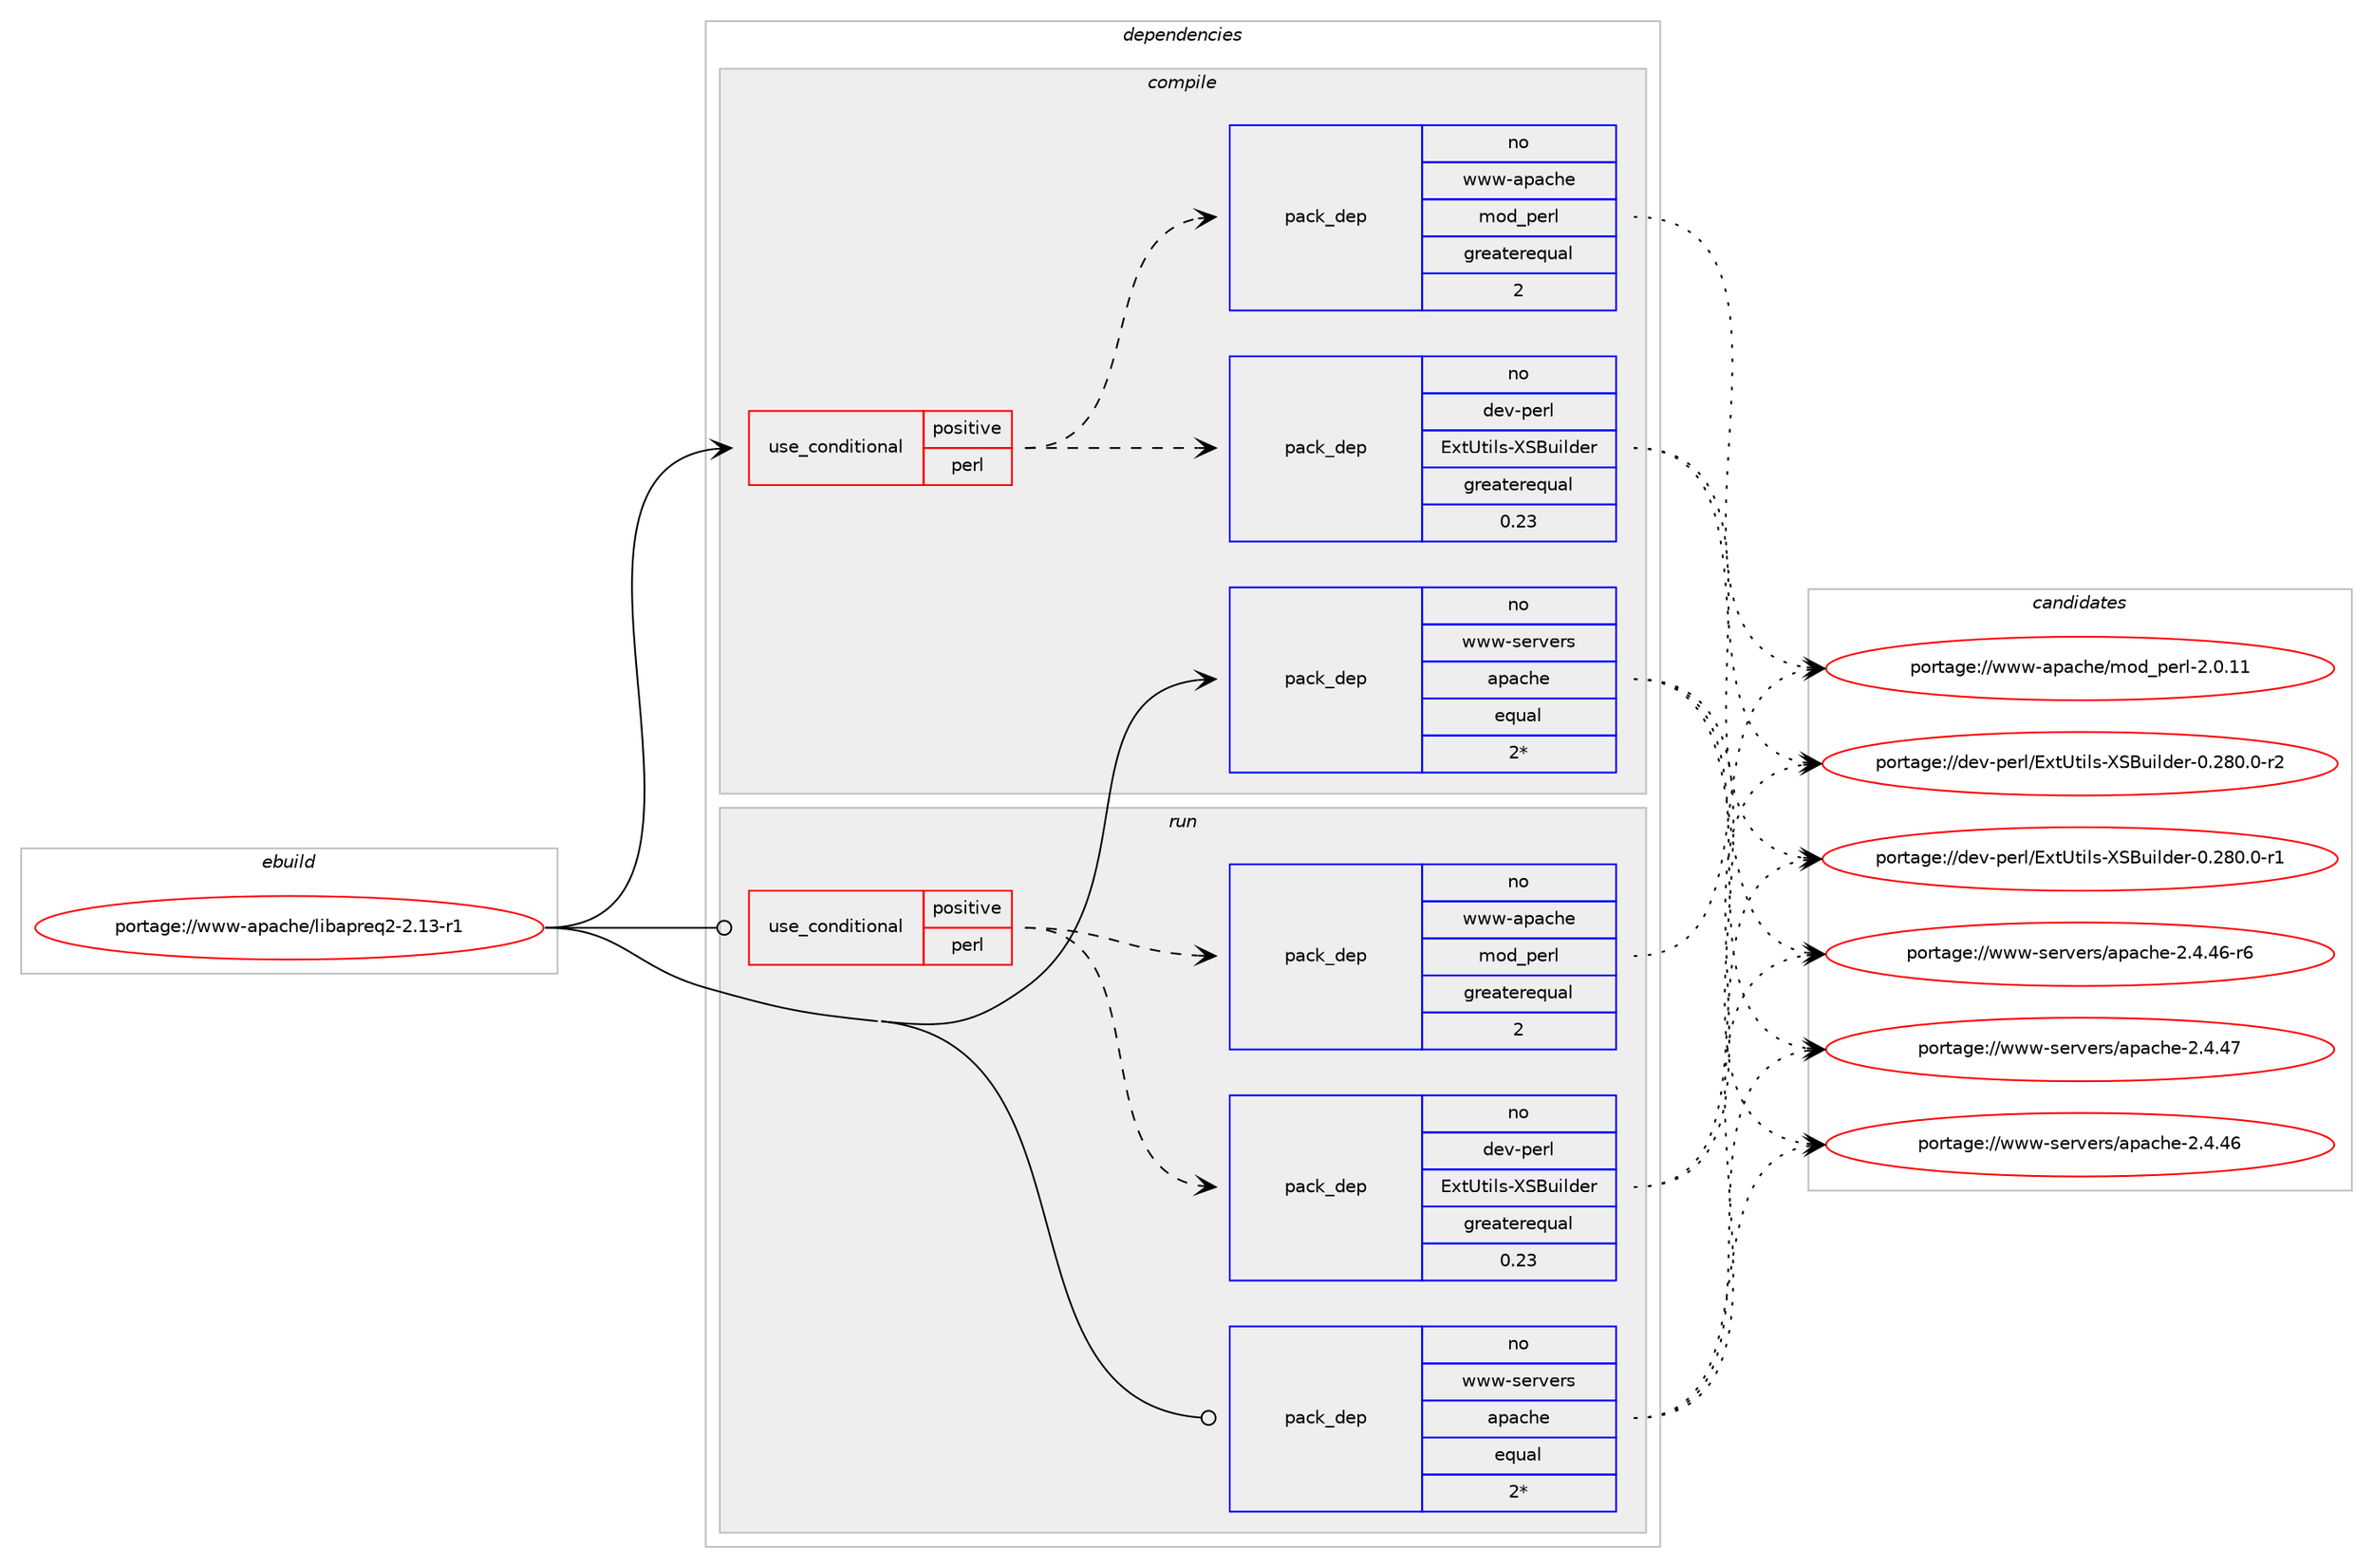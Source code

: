 digraph prolog {

# *************
# Graph options
# *************

newrank=true;
concentrate=true;
compound=true;
graph [rankdir=LR,fontname=Helvetica,fontsize=10,ranksep=1.5];#, ranksep=2.5, nodesep=0.2];
edge  [arrowhead=vee];
node  [fontname=Helvetica,fontsize=10];

# **********
# The ebuild
# **********

subgraph cluster_leftcol {
color=gray;
rank=same;
label=<<i>ebuild</i>>;
id [label="portage://www-apache/libapreq2-2.13-r1", color=red, width=4, href="../www-apache/libapreq2-2.13-r1.svg"];
}

# ****************
# The dependencies
# ****************

subgraph cluster_midcol {
color=gray;
label=<<i>dependencies</i>>;
subgraph cluster_compile {
fillcolor="#eeeeee";
style=filled;
label=<<i>compile</i>>;
subgraph cond371 {
dependency755 [label=<<TABLE BORDER="0" CELLBORDER="1" CELLSPACING="0" CELLPADDING="4"><TR><TD ROWSPAN="3" CELLPADDING="10">use_conditional</TD></TR><TR><TD>positive</TD></TR><TR><TD>perl</TD></TR></TABLE>>, shape=none, color=red];
subgraph pack350 {
dependency756 [label=<<TABLE BORDER="0" CELLBORDER="1" CELLSPACING="0" CELLPADDING="4" WIDTH="220"><TR><TD ROWSPAN="6" CELLPADDING="30">pack_dep</TD></TR><TR><TD WIDTH="110">no</TD></TR><TR><TD>dev-perl</TD></TR><TR><TD>ExtUtils-XSBuilder</TD></TR><TR><TD>greaterequal</TD></TR><TR><TD>0.23</TD></TR></TABLE>>, shape=none, color=blue];
}
dependency755:e -> dependency756:w [weight=20,style="dashed",arrowhead="vee"];
# *** BEGIN UNKNOWN DEPENDENCY TYPE (TODO) ***
# dependency755 -> package_dependency(portage://www-apache/libapreq2-2.13-r1,install,no,virtual,perl-version,none,[,,],[],[])
# *** END UNKNOWN DEPENDENCY TYPE (TODO) ***

subgraph pack351 {
dependency757 [label=<<TABLE BORDER="0" CELLBORDER="1" CELLSPACING="0" CELLPADDING="4" WIDTH="220"><TR><TD ROWSPAN="6" CELLPADDING="30">pack_dep</TD></TR><TR><TD WIDTH="110">no</TD></TR><TR><TD>www-apache</TD></TR><TR><TD>mod_perl</TD></TR><TR><TD>greaterequal</TD></TR><TR><TD>2</TD></TR></TABLE>>, shape=none, color=blue];
}
dependency755:e -> dependency757:w [weight=20,style="dashed",arrowhead="vee"];
}
id:e -> dependency755:w [weight=20,style="solid",arrowhead="vee"];
# *** BEGIN UNKNOWN DEPENDENCY TYPE (TODO) ***
# id -> package_dependency(portage://www-apache/libapreq2-2.13-r1,install,no,dev-lang,perl,none,[,,],any_same_slot,[use(disable(build),negative)])
# *** END UNKNOWN DEPENDENCY TYPE (TODO) ***

subgraph pack352 {
dependency758 [label=<<TABLE BORDER="0" CELLBORDER="1" CELLSPACING="0" CELLPADDING="4" WIDTH="220"><TR><TD ROWSPAN="6" CELLPADDING="30">pack_dep</TD></TR><TR><TD WIDTH="110">no</TD></TR><TR><TD>www-servers</TD></TR><TR><TD>apache</TD></TR><TR><TD>equal</TD></TR><TR><TD>2*</TD></TR></TABLE>>, shape=none, color=blue];
}
id:e -> dependency758:w [weight=20,style="solid",arrowhead="vee"];
}
subgraph cluster_compileandrun {
fillcolor="#eeeeee";
style=filled;
label=<<i>compile and run</i>>;
}
subgraph cluster_run {
fillcolor="#eeeeee";
style=filled;
label=<<i>run</i>>;
subgraph cond372 {
dependency759 [label=<<TABLE BORDER="0" CELLBORDER="1" CELLSPACING="0" CELLPADDING="4"><TR><TD ROWSPAN="3" CELLPADDING="10">use_conditional</TD></TR><TR><TD>positive</TD></TR><TR><TD>perl</TD></TR></TABLE>>, shape=none, color=red];
subgraph pack353 {
dependency760 [label=<<TABLE BORDER="0" CELLBORDER="1" CELLSPACING="0" CELLPADDING="4" WIDTH="220"><TR><TD ROWSPAN="6" CELLPADDING="30">pack_dep</TD></TR><TR><TD WIDTH="110">no</TD></TR><TR><TD>dev-perl</TD></TR><TR><TD>ExtUtils-XSBuilder</TD></TR><TR><TD>greaterequal</TD></TR><TR><TD>0.23</TD></TR></TABLE>>, shape=none, color=blue];
}
dependency759:e -> dependency760:w [weight=20,style="dashed",arrowhead="vee"];
# *** BEGIN UNKNOWN DEPENDENCY TYPE (TODO) ***
# dependency759 -> package_dependency(portage://www-apache/libapreq2-2.13-r1,run,no,virtual,perl-version,none,[,,],[],[])
# *** END UNKNOWN DEPENDENCY TYPE (TODO) ***

subgraph pack354 {
dependency761 [label=<<TABLE BORDER="0" CELLBORDER="1" CELLSPACING="0" CELLPADDING="4" WIDTH="220"><TR><TD ROWSPAN="6" CELLPADDING="30">pack_dep</TD></TR><TR><TD WIDTH="110">no</TD></TR><TR><TD>www-apache</TD></TR><TR><TD>mod_perl</TD></TR><TR><TD>greaterequal</TD></TR><TR><TD>2</TD></TR></TABLE>>, shape=none, color=blue];
}
dependency759:e -> dependency761:w [weight=20,style="dashed",arrowhead="vee"];
}
id:e -> dependency759:w [weight=20,style="solid",arrowhead="odot"];
# *** BEGIN UNKNOWN DEPENDENCY TYPE (TODO) ***
# id -> package_dependency(portage://www-apache/libapreq2-2.13-r1,run,no,dev-lang,perl,none,[,,],any_same_slot,[use(disable(build),negative)])
# *** END UNKNOWN DEPENDENCY TYPE (TODO) ***

subgraph pack355 {
dependency762 [label=<<TABLE BORDER="0" CELLBORDER="1" CELLSPACING="0" CELLPADDING="4" WIDTH="220"><TR><TD ROWSPAN="6" CELLPADDING="30">pack_dep</TD></TR><TR><TD WIDTH="110">no</TD></TR><TR><TD>www-servers</TD></TR><TR><TD>apache</TD></TR><TR><TD>equal</TD></TR><TR><TD>2*</TD></TR></TABLE>>, shape=none, color=blue];
}
id:e -> dependency762:w [weight=20,style="solid",arrowhead="odot"];
}
}

# **************
# The candidates
# **************

subgraph cluster_choices {
rank=same;
color=gray;
label=<<i>candidates</i>>;

subgraph choice350 {
color=black;
nodesep=1;
choice100101118451121011141084769120116851161051081154588836611710510810010111445484650564846484511449 [label="portage://dev-perl/ExtUtils-XSBuilder-0.280.0-r1", color=red, width=4,href="../dev-perl/ExtUtils-XSBuilder-0.280.0-r1.svg"];
choice100101118451121011141084769120116851161051081154588836611710510810010111445484650564846484511450 [label="portage://dev-perl/ExtUtils-XSBuilder-0.280.0-r2", color=red, width=4,href="../dev-perl/ExtUtils-XSBuilder-0.280.0-r2.svg"];
dependency756:e -> choice100101118451121011141084769120116851161051081154588836611710510810010111445484650564846484511449:w [style=dotted,weight="100"];
dependency756:e -> choice100101118451121011141084769120116851161051081154588836611710510810010111445484650564846484511450:w [style=dotted,weight="100"];
}
subgraph choice351 {
color=black;
nodesep=1;
choice11911911945971129799104101471091111009511210111410845504648464949 [label="portage://www-apache/mod_perl-2.0.11", color=red, width=4,href="../www-apache/mod_perl-2.0.11.svg"];
dependency757:e -> choice11911911945971129799104101471091111009511210111410845504648464949:w [style=dotted,weight="100"];
}
subgraph choice352 {
color=black;
nodesep=1;
choice119119119451151011141181011141154797112979910410145504652465254 [label="portage://www-servers/apache-2.4.46", color=red, width=4,href="../www-servers/apache-2.4.46.svg"];
choice1191191194511510111411810111411547971129799104101455046524652544511454 [label="portage://www-servers/apache-2.4.46-r6", color=red, width=4,href="../www-servers/apache-2.4.46-r6.svg"];
choice119119119451151011141181011141154797112979910410145504652465255 [label="portage://www-servers/apache-2.4.47", color=red, width=4,href="../www-servers/apache-2.4.47.svg"];
dependency758:e -> choice119119119451151011141181011141154797112979910410145504652465254:w [style=dotted,weight="100"];
dependency758:e -> choice1191191194511510111411810111411547971129799104101455046524652544511454:w [style=dotted,weight="100"];
dependency758:e -> choice119119119451151011141181011141154797112979910410145504652465255:w [style=dotted,weight="100"];
}
subgraph choice353 {
color=black;
nodesep=1;
choice100101118451121011141084769120116851161051081154588836611710510810010111445484650564846484511449 [label="portage://dev-perl/ExtUtils-XSBuilder-0.280.0-r1", color=red, width=4,href="../dev-perl/ExtUtils-XSBuilder-0.280.0-r1.svg"];
choice100101118451121011141084769120116851161051081154588836611710510810010111445484650564846484511450 [label="portage://dev-perl/ExtUtils-XSBuilder-0.280.0-r2", color=red, width=4,href="../dev-perl/ExtUtils-XSBuilder-0.280.0-r2.svg"];
dependency760:e -> choice100101118451121011141084769120116851161051081154588836611710510810010111445484650564846484511449:w [style=dotted,weight="100"];
dependency760:e -> choice100101118451121011141084769120116851161051081154588836611710510810010111445484650564846484511450:w [style=dotted,weight="100"];
}
subgraph choice354 {
color=black;
nodesep=1;
choice11911911945971129799104101471091111009511210111410845504648464949 [label="portage://www-apache/mod_perl-2.0.11", color=red, width=4,href="../www-apache/mod_perl-2.0.11.svg"];
dependency761:e -> choice11911911945971129799104101471091111009511210111410845504648464949:w [style=dotted,weight="100"];
}
subgraph choice355 {
color=black;
nodesep=1;
choice119119119451151011141181011141154797112979910410145504652465254 [label="portage://www-servers/apache-2.4.46", color=red, width=4,href="../www-servers/apache-2.4.46.svg"];
choice1191191194511510111411810111411547971129799104101455046524652544511454 [label="portage://www-servers/apache-2.4.46-r6", color=red, width=4,href="../www-servers/apache-2.4.46-r6.svg"];
choice119119119451151011141181011141154797112979910410145504652465255 [label="portage://www-servers/apache-2.4.47", color=red, width=4,href="../www-servers/apache-2.4.47.svg"];
dependency762:e -> choice119119119451151011141181011141154797112979910410145504652465254:w [style=dotted,weight="100"];
dependency762:e -> choice1191191194511510111411810111411547971129799104101455046524652544511454:w [style=dotted,weight="100"];
dependency762:e -> choice119119119451151011141181011141154797112979910410145504652465255:w [style=dotted,weight="100"];
}
}

}
